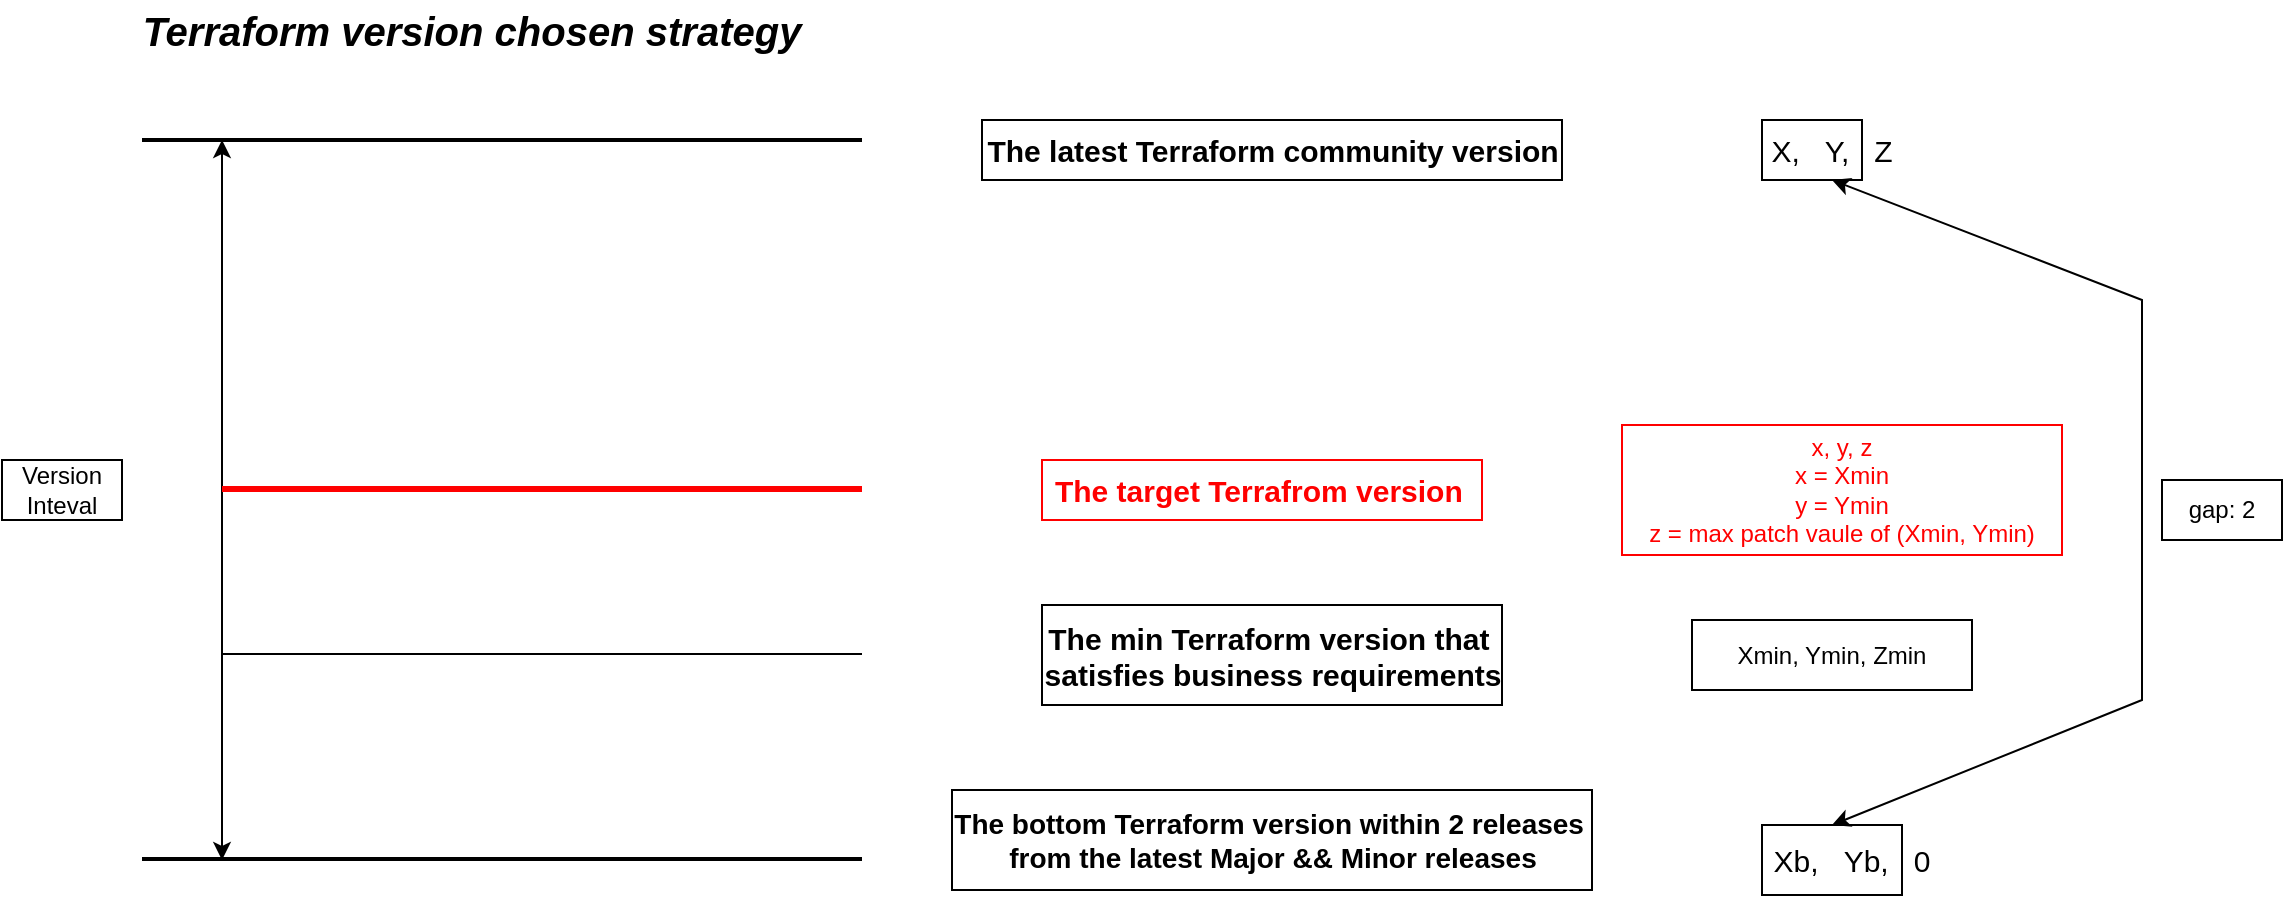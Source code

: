 <mxfile version="25.0.1" pages="4">
  <diagram name="terraform-version-chosen-strategy" id="SNY0OpUELZmeCXlAanHq">
    <mxGraphModel dx="1434" dy="795" grid="1" gridSize="10" guides="1" tooltips="1" connect="1" arrows="1" fold="1" page="1" pageScale="1" pageWidth="850" pageHeight="1100" math="0" shadow="0">
      <root>
        <mxCell id="0" />
        <mxCell id="1" parent="0" />
        <mxCell id="e1wBllEiI9DtdUGpIRzY-41" value="" style="rounded=0;whiteSpace=wrap;html=1;fillColor=none;" parent="1" vertex="1">
          <mxGeometry x="890" y="150" width="50" height="30" as="geometry" />
        </mxCell>
        <mxCell id="e1wBllEiI9DtdUGpIRzY-3" value="" style="endArrow=none;html=1;rounded=0;strokeWidth=2;" parent="1" edge="1">
          <mxGeometry width="50" height="50" relative="1" as="geometry">
            <mxPoint x="80" y="160" as="sourcePoint" />
            <mxPoint x="440" y="160" as="targetPoint" />
          </mxGeometry>
        </mxCell>
        <mxCell id="e1wBllEiI9DtdUGpIRzY-4" value="" style="endArrow=none;html=1;rounded=0;strokeWidth=2;" parent="1" edge="1">
          <mxGeometry width="50" height="50" relative="1" as="geometry">
            <mxPoint x="80" y="519.5" as="sourcePoint" />
            <mxPoint x="440" y="519.5" as="targetPoint" />
          </mxGeometry>
        </mxCell>
        <mxCell id="e1wBllEiI9DtdUGpIRzY-6" value="&lt;font style=&quot;font-size: 15px;&quot;&gt;&lt;span&gt;The latest Terraform community version&lt;/span&gt;&lt;/font&gt;" style="text;html=1;align=center;verticalAlign=middle;resizable=0;points=[];autosize=1;strokeColor=default;fillColor=none;fontStyle=1" parent="1" vertex="1">
          <mxGeometry x="500" y="150" width="290" height="30" as="geometry" />
        </mxCell>
        <mxCell id="e1wBllEiI9DtdUGpIRzY-8" value="The bottom Terraform version within 2 releases&amp;nbsp;&lt;br style=&quot;font-size: 14px;&quot;&gt;from the latest Major &amp;amp;&amp;amp; Minor releases" style="text;html=1;align=center;verticalAlign=middle;resizable=0;points=[];autosize=1;strokeColor=default;fillColor=none;gradientColor=none;fontSize=14;fontStyle=1" parent="1" vertex="1">
          <mxGeometry x="485" y="485" width="320" height="50" as="geometry" />
        </mxCell>
        <mxCell id="e1wBllEiI9DtdUGpIRzY-13" value="" style="endArrow=classic;startArrow=classic;html=1;rounded=0;" parent="1" edge="1">
          <mxGeometry width="50" height="50" relative="1" as="geometry">
            <mxPoint x="120" y="520" as="sourcePoint" />
            <mxPoint x="120" y="160" as="targetPoint" />
          </mxGeometry>
        </mxCell>
        <mxCell id="e1wBllEiI9DtdUGpIRzY-14" value="Version&lt;div&gt;Inteval&lt;/div&gt;" style="text;html=1;align=center;verticalAlign=middle;whiteSpace=wrap;rounded=0;strokeColor=default;" parent="1" vertex="1">
          <mxGeometry x="10" y="320" width="60" height="30" as="geometry" />
        </mxCell>
        <mxCell id="e1wBllEiI9DtdUGpIRzY-40" value="&lt;font style=&quot;font-size: 15px;&quot;&gt;X,&amp;nbsp; &amp;nbsp;Y,&amp;nbsp; &amp;nbsp;Z&lt;/font&gt;" style="text;html=1;align=center;verticalAlign=middle;whiteSpace=wrap;rounded=0;fillColor=none;strokeColor=none;" parent="1" vertex="1">
          <mxGeometry x="870" y="150" width="110" height="30" as="geometry" />
        </mxCell>
        <mxCell id="e1wBllEiI9DtdUGpIRzY-43" value="&lt;font style=&quot;font-size: 15px;&quot;&gt;Xb,&amp;nbsp; &amp;nbsp;Yb,&amp;nbsp; &amp;nbsp;0&lt;/font&gt;" style="text;html=1;align=center;verticalAlign=middle;whiteSpace=wrap;rounded=0;fillColor=none;strokeColor=none;" parent="1" vertex="1">
          <mxGeometry x="880" y="505" width="110" height="30" as="geometry" />
        </mxCell>
        <mxCell id="e1wBllEiI9DtdUGpIRzY-44" value="" style="rounded=0;whiteSpace=wrap;html=1;fillColor=none;" parent="1" vertex="1">
          <mxGeometry x="890" y="502.5" width="70" height="35" as="geometry" />
        </mxCell>
        <mxCell id="e1wBllEiI9DtdUGpIRzY-48" value="" style="endArrow=classic;startArrow=classic;html=1;rounded=0;exitX=0.5;exitY=0;exitDx=0;exitDy=0;" parent="1" source="e1wBllEiI9DtdUGpIRzY-44" edge="1">
          <mxGeometry width="50" height="50" relative="1" as="geometry">
            <mxPoint x="919" y="506" as="sourcePoint" />
            <mxPoint x="925" y="180" as="targetPoint" />
            <Array as="points">
              <mxPoint x="1080" y="440" />
              <mxPoint x="1080" y="240" />
            </Array>
          </mxGeometry>
        </mxCell>
        <mxCell id="e1wBllEiI9DtdUGpIRzY-49" value="gap: 2" style="text;html=1;align=center;verticalAlign=middle;whiteSpace=wrap;rounded=0;fillColor=none;gradientColor=none;strokeColor=default;" parent="1" vertex="1">
          <mxGeometry x="1090" y="330" width="60" height="30" as="geometry" />
        </mxCell>
        <mxCell id="e1wBllEiI9DtdUGpIRzY-51" value="&lt;font style=&quot;font-size: 15px;&quot;&gt;&lt;span&gt;The min Terraform version that&amp;nbsp;&lt;/span&gt;&lt;/font&gt;&lt;div&gt;&lt;font style=&quot;font-size: 15px;&quot;&gt;&lt;span&gt;satisfies&amp;nbsp;&lt;/span&gt;&lt;/font&gt;&lt;span style=&quot;font-size: 15px; background-color: initial;&quot;&gt;business requirements&lt;/span&gt;&lt;/div&gt;" style="text;html=1;align=center;verticalAlign=middle;resizable=0;points=[];autosize=1;strokeColor=default;fillColor=none;fontStyle=1" parent="1" vertex="1">
          <mxGeometry x="530" y="392.5" width="230" height="50" as="geometry" />
        </mxCell>
        <mxCell id="e1wBllEiI9DtdUGpIRzY-52" value="" style="endArrow=none;html=1;rounded=0;" parent="1" edge="1">
          <mxGeometry width="50" height="50" relative="1" as="geometry">
            <mxPoint x="120" y="417" as="sourcePoint" />
            <mxPoint x="440" y="417" as="targetPoint" />
          </mxGeometry>
        </mxCell>
        <mxCell id="e1wBllEiI9DtdUGpIRzY-54" value="Xmin, Ymin, Zmin" style="rounded=0;whiteSpace=wrap;html=1;fillColor=none;" parent="1" vertex="1">
          <mxGeometry x="855" y="400" width="140" height="35" as="geometry" />
        </mxCell>
        <mxCell id="e1wBllEiI9DtdUGpIRzY-56" value="" style="endArrow=none;html=1;rounded=0;fillColor=#e51400;strokeColor=#FF0000;strokeWidth=3;" parent="1" edge="1">
          <mxGeometry width="50" height="50" relative="1" as="geometry">
            <mxPoint x="120" y="334.5" as="sourcePoint" />
            <mxPoint x="440" y="334.5" as="targetPoint" />
          </mxGeometry>
        </mxCell>
        <mxCell id="e1wBllEiI9DtdUGpIRzY-57" value="&lt;span style=&quot;font-size: 15px;&quot;&gt;&lt;font color=&quot;#ff0000&quot;&gt;The target Terrafrom version&amp;nbsp;&lt;/font&gt;&lt;/span&gt;" style="text;html=1;align=center;verticalAlign=middle;resizable=0;points=[];autosize=1;strokeColor=#FF0000;fillColor=none;fontStyle=1" parent="1" vertex="1">
          <mxGeometry x="530" y="320" width="220" height="30" as="geometry" />
        </mxCell>
        <mxCell id="e1wBllEiI9DtdUGpIRzY-58" value="&lt;div&gt;&lt;font&gt;x, y, z&lt;/font&gt;&lt;/div&gt;&lt;div&gt;&lt;span style=&quot;background-color: initial;&quot;&gt;x = Xmin&lt;/span&gt;&lt;/div&gt;&lt;div&gt;&lt;span style=&quot;background-color: initial;&quot;&gt;y = Ymin&lt;/span&gt;&lt;/div&gt;&lt;div&gt;&lt;span style=&quot;background-color: initial;&quot;&gt;z = max patch vaule of (Xmin, Ymin)&lt;/span&gt;&lt;/div&gt;" style="rounded=0;whiteSpace=wrap;html=1;fillColor=none;fontColor=#FF0000;strokeColor=#FF0000;" parent="1" vertex="1">
          <mxGeometry x="820" y="302.5" width="220" height="65" as="geometry" />
        </mxCell>
        <mxCell id="e1wBllEiI9DtdUGpIRzY-61" value="&lt;i style=&quot;font-size: 20px;&quot;&gt;&lt;b style=&quot;font-size: 20px;&quot;&gt;Terraform version chosen &lt;font style=&quot;font-size: 20px;&quot;&gt;strategy&lt;/font&gt;&lt;/b&gt;&lt;/i&gt;" style="text;html=1;align=center;verticalAlign=middle;whiteSpace=wrap;rounded=0;strokeColor=none;fontSize=20;" parent="1" vertex="1">
          <mxGeometry x="70" y="90" width="350" height="30" as="geometry" />
        </mxCell>
      </root>
    </mxGraphModel>
  </diagram>
  <diagram name="terraform-provider-version-chosen-strategy" id="j1X8EAQi7Hy-ihv-SWok">
    <mxGraphModel dx="1434" dy="795" grid="1" gridSize="10" guides="1" tooltips="1" connect="1" arrows="1" fold="1" page="1" pageScale="1" pageWidth="850" pageHeight="1100" math="0" shadow="0">
      <root>
        <mxCell id="OY6ilr0GxoHXBJMdgs3u-0" />
        <mxCell id="OY6ilr0GxoHXBJMdgs3u-1" parent="OY6ilr0GxoHXBJMdgs3u-0" />
        <mxCell id="OY6ilr0GxoHXBJMdgs3u-2" value="" style="rounded=0;whiteSpace=wrap;html=1;fillColor=none;" parent="OY6ilr0GxoHXBJMdgs3u-1" vertex="1">
          <mxGeometry x="890" y="150" width="50" height="30" as="geometry" />
        </mxCell>
        <mxCell id="OY6ilr0GxoHXBJMdgs3u-3" value="" style="endArrow=none;html=1;rounded=0;strokeWidth=2;" parent="OY6ilr0GxoHXBJMdgs3u-1" edge="1">
          <mxGeometry width="50" height="50" relative="1" as="geometry">
            <mxPoint x="80" y="160" as="sourcePoint" />
            <mxPoint x="440" y="160" as="targetPoint" />
          </mxGeometry>
        </mxCell>
        <mxCell id="OY6ilr0GxoHXBJMdgs3u-4" value="" style="endArrow=none;html=1;rounded=0;strokeWidth=2;" parent="OY6ilr0GxoHXBJMdgs3u-1" edge="1">
          <mxGeometry width="50" height="50" relative="1" as="geometry">
            <mxPoint x="80" y="519.5" as="sourcePoint" />
            <mxPoint x="440" y="519.5" as="targetPoint" />
          </mxGeometry>
        </mxCell>
        <mxCell id="OY6ilr0GxoHXBJMdgs3u-5" value="&lt;font style=&quot;font-size: 15px;&quot;&gt;&lt;span&gt;The latest Terraform-Provider&amp;nbsp;&lt;/span&gt;&lt;/font&gt;&lt;span style=&quot;font-size: 15px; background-color: initial;&quot;&gt;community version&lt;/span&gt;" style="text;html=1;align=center;verticalAlign=middle;resizable=0;points=[];autosize=1;strokeColor=default;fillColor=none;fontStyle=1" parent="OY6ilr0GxoHXBJMdgs3u-1" vertex="1">
          <mxGeometry x="500" y="150" width="350" height="30" as="geometry" />
        </mxCell>
        <mxCell id="OY6ilr0GxoHXBJMdgs3u-6" value="The bottom Terraform-Provider&lt;div&gt;&amp;nbsp;version within 20 releases&amp;nbsp;&lt;br style=&quot;font-size: 14px;&quot;&gt;from the latest Major &amp;amp;&amp;amp; Minor releases&lt;/div&gt;" style="text;html=1;align=center;verticalAlign=middle;resizable=0;points=[];autosize=1;strokeColor=default;fillColor=none;gradientColor=none;fontSize=14;fontStyle=1" parent="OY6ilr0GxoHXBJMdgs3u-1" vertex="1">
          <mxGeometry x="540" y="490" width="270" height="60" as="geometry" />
        </mxCell>
        <mxCell id="OY6ilr0GxoHXBJMdgs3u-7" value="" style="endArrow=classic;startArrow=classic;html=1;rounded=0;" parent="OY6ilr0GxoHXBJMdgs3u-1" edge="1">
          <mxGeometry width="50" height="50" relative="1" as="geometry">
            <mxPoint x="120" y="520" as="sourcePoint" />
            <mxPoint x="120" y="240" as="targetPoint" />
          </mxGeometry>
        </mxCell>
        <mxCell id="OY6ilr0GxoHXBJMdgs3u-8" value="Version&lt;div&gt;Inteval&lt;/div&gt;" style="text;html=1;align=center;verticalAlign=middle;whiteSpace=wrap;rounded=0;strokeColor=default;" parent="OY6ilr0GxoHXBJMdgs3u-1" vertex="1">
          <mxGeometry x="20" y="360" width="60" height="30" as="geometry" />
        </mxCell>
        <mxCell id="OY6ilr0GxoHXBJMdgs3u-9" value="&lt;font style=&quot;font-size: 15px;&quot;&gt;X,&amp;nbsp; &amp;nbsp;Y,&amp;nbsp; &amp;nbsp;Z&lt;/font&gt;" style="text;html=1;align=center;verticalAlign=middle;whiteSpace=wrap;rounded=0;fillColor=none;strokeColor=none;" parent="OY6ilr0GxoHXBJMdgs3u-1" vertex="1">
          <mxGeometry x="870" y="150" width="110" height="30" as="geometry" />
        </mxCell>
        <mxCell id="OY6ilr0GxoHXBJMdgs3u-10" value="&lt;font style=&quot;font-size: 15px;&quot;&gt;Xb,&amp;nbsp; &amp;nbsp;Yb,&amp;nbsp; &amp;nbsp;0&lt;/font&gt;" style="text;html=1;align=center;verticalAlign=middle;whiteSpace=wrap;rounded=0;fillColor=none;strokeColor=none;" parent="OY6ilr0GxoHXBJMdgs3u-1" vertex="1">
          <mxGeometry x="880" y="505" width="110" height="30" as="geometry" />
        </mxCell>
        <mxCell id="OY6ilr0GxoHXBJMdgs3u-11" value="" style="rounded=0;whiteSpace=wrap;html=1;fillColor=none;" parent="OY6ilr0GxoHXBJMdgs3u-1" vertex="1">
          <mxGeometry x="890" y="502.5" width="70" height="35" as="geometry" />
        </mxCell>
        <mxCell id="OY6ilr0GxoHXBJMdgs3u-12" value="" style="endArrow=classic;startArrow=classic;html=1;rounded=0;exitX=0.5;exitY=0;exitDx=0;exitDy=0;" parent="OY6ilr0GxoHXBJMdgs3u-1" source="OY6ilr0GxoHXBJMdgs3u-11" edge="1">
          <mxGeometry width="50" height="50" relative="1" as="geometry">
            <mxPoint x="919" y="506" as="sourcePoint" />
            <mxPoint x="918" y="180" as="targetPoint" />
            <Array as="points">
              <mxPoint x="1080" y="440" />
              <mxPoint x="1080" y="240" />
            </Array>
          </mxGeometry>
        </mxCell>
        <mxCell id="OY6ilr0GxoHXBJMdgs3u-13" value="gap: 20" style="text;html=1;align=center;verticalAlign=middle;whiteSpace=wrap;rounded=0;fillColor=none;gradientColor=none;strokeColor=default;" parent="OY6ilr0GxoHXBJMdgs3u-1" vertex="1">
          <mxGeometry x="1090" y="330" width="60" height="30" as="geometry" />
        </mxCell>
        <mxCell id="OY6ilr0GxoHXBJMdgs3u-14" value="&lt;font style=&quot;font-size: 15px;&quot;&gt;&lt;span&gt;The min Terraform-Provider version that&amp;nbsp;&lt;/span&gt;&lt;/font&gt;&lt;div&gt;&lt;font style=&quot;font-size: 15px;&quot;&gt;&lt;span&gt;satisfies&amp;nbsp;&lt;/span&gt;&lt;/font&gt;&lt;span style=&quot;font-size: 15px; background-color: initial;&quot;&gt;business requirements&lt;/span&gt;&lt;/div&gt;" style="text;html=1;align=center;verticalAlign=middle;resizable=0;points=[];autosize=1;strokeColor=default;fillColor=none;fontStyle=1" parent="OY6ilr0GxoHXBJMdgs3u-1" vertex="1">
          <mxGeometry x="535" y="400" width="290" height="50" as="geometry" />
        </mxCell>
        <mxCell id="OY6ilr0GxoHXBJMdgs3u-15" value="" style="endArrow=none;html=1;rounded=0;" parent="OY6ilr0GxoHXBJMdgs3u-1" edge="1">
          <mxGeometry width="50" height="50" relative="1" as="geometry">
            <mxPoint x="120" y="415" as="sourcePoint" />
            <mxPoint x="440" y="415" as="targetPoint" />
          </mxGeometry>
        </mxCell>
        <mxCell id="OY6ilr0GxoHXBJMdgs3u-16" value="Xmin, Ymin, Zmin" style="rounded=0;whiteSpace=wrap;html=1;fillColor=none;" parent="OY6ilr0GxoHXBJMdgs3u-1" vertex="1">
          <mxGeometry x="880" y="415" width="100" height="35" as="geometry" />
        </mxCell>
        <mxCell id="OY6ilr0GxoHXBJMdgs3u-17" value="" style="endArrow=none;html=1;rounded=0;fillColor=#e51400;strokeColor=#FF0000;strokeWidth=3;fontColor=none;noLabel=1;labelBackgroundColor=none;" parent="OY6ilr0GxoHXBJMdgs3u-1" edge="1">
          <mxGeometry width="50" height="50" relative="1" as="geometry">
            <mxPoint x="120" y="344.5" as="sourcePoint" />
            <mxPoint x="440" y="344.5" as="targetPoint" />
          </mxGeometry>
        </mxCell>
        <mxCell id="OY6ilr0GxoHXBJMdgs3u-18" value="&lt;span style=&quot;font-size: 15px;&quot;&gt;&lt;font color=&quot;#ff0000&quot;&gt;The target Terraform-Provider&amp;nbsp;&lt;/font&gt;&lt;/span&gt;&lt;span style=&quot;color: rgb(255, 0, 0); font-size: 15px; background-color: initial;&quot;&gt;version&amp;nbsp;&lt;/span&gt;" style="text;html=1;align=center;verticalAlign=middle;resizable=0;points=[];autosize=1;strokeColor=#FF0000;fillColor=none;fontStyle=1" parent="OY6ilr0GxoHXBJMdgs3u-1" vertex="1">
          <mxGeometry x="540" y="330" width="280" height="30" as="geometry" />
        </mxCell>
        <mxCell id="OY6ilr0GxoHXBJMdgs3u-19" value="&lt;div&gt;&lt;font&gt;x, y, z&lt;/font&gt;&lt;/div&gt;&lt;div&gt;&lt;span style=&quot;background-color: initial;&quot;&gt;x = Xm&lt;/span&gt;&lt;/div&gt;&lt;div&gt;&lt;span style=&quot;background-color: initial;&quot;&gt;y = Ym&lt;/span&gt;&lt;/div&gt;&lt;div&gt;&lt;span style=&quot;background-color: initial;&quot;&gt;z = max patch vaule of (Xm, Ym)&lt;/span&gt;&lt;/div&gt;" style="rounded=0;whiteSpace=wrap;html=1;fillColor=none;fontColor=#FF0000;strokeColor=#FF0000;" parent="OY6ilr0GxoHXBJMdgs3u-1" vertex="1">
          <mxGeometry x="850" y="315" width="190" height="60" as="geometry" />
        </mxCell>
        <mxCell id="OY6ilr0GxoHXBJMdgs3u-20" value="&lt;i style=&quot;font-size: 20px;&quot;&gt;&lt;b style=&quot;font-size: 20px;&quot;&gt;Terraform-Provider version chosen &lt;font style=&quot;font-size: 20px;&quot;&gt;strategy&lt;/font&gt;&lt;/b&gt;&lt;/i&gt;" style="text;html=1;align=center;verticalAlign=middle;whiteSpace=wrap;rounded=0;strokeColor=none;fontSize=20;" parent="OY6ilr0GxoHXBJMdgs3u-1" vertex="1">
          <mxGeometry x="40" y="90" width="490" height="30" as="geometry" />
        </mxCell>
        <mxCell id="A409qsox90YgXnIcVH6A-0" value="" style="endArrow=none;html=1;rounded=0;fillColor=#60a917;strokeColor=#000000;strokeWidth=2;" parent="OY6ilr0GxoHXBJMdgs3u-1" edge="1">
          <mxGeometry width="50" height="50" relative="1" as="geometry">
            <mxPoint x="80" y="240" as="sourcePoint" />
            <mxPoint x="440" y="240" as="targetPoint" />
          </mxGeometry>
        </mxCell>
        <mxCell id="xLN7ZyOP2EF2gBcXBhgX-0" value="&lt;font style=&quot;font-size: 15px;&quot;&gt;&lt;span&gt;The max Terraform-Provider version&amp;nbsp;&lt;/span&gt;&lt;/font&gt;&lt;div&gt;&lt;font style=&quot;font-size: 15px;&quot;&gt;&lt;span&gt;that the current Terraform version supports&lt;/span&gt;&lt;/font&gt;&lt;/div&gt;" style="text;html=1;align=center;verticalAlign=middle;resizable=0;points=[];autosize=1;strokeColor=default;fillColor=none;fontStyle=1" parent="OY6ilr0GxoHXBJMdgs3u-1" vertex="1">
          <mxGeometry x="520" y="220" width="310" height="50" as="geometry" />
        </mxCell>
        <mxCell id="at1MYicZXY0E1_1BS8Zb-0" value="Xmax, Ymax, Zmax" style="rounded=0;whiteSpace=wrap;html=1;fillColor=none;" parent="OY6ilr0GxoHXBJMdgs3u-1" vertex="1">
          <mxGeometry x="875" y="228.75" width="120" height="32.5" as="geometry" />
        </mxCell>
      </root>
    </mxGraphModel>
  </diagram>
  <diagram id="Ocznfa6rfczVBJhOoMNe" name="terraform-upgrade-steps">
    <mxGraphModel dx="2154" dy="1823" grid="1" gridSize="10" guides="1" tooltips="1" connect="1" arrows="1" fold="1" page="1" pageScale="1" pageWidth="850" pageHeight="1100" math="0" shadow="0">
      <root>
        <mxCell id="0" />
        <mxCell id="1" parent="0" />
        <mxCell id="2ioESAFOeCy-PayhKjs5-2" value="Read Changelog&lt;div&gt;between the current version and the chosen upgrade version&amp;nbsp;&lt;/div&gt;" style="rounded=1;whiteSpace=wrap;html=1;" vertex="1" parent="1">
          <mxGeometry x="210" y="-120" width="180" height="40" as="geometry" />
        </mxCell>
        <mxCell id="2ioESAFOeCy-PayhKjs5-3" value="Install the new version of Terraform Binary in the Terraform-Hybrid runner Docker Image&amp;nbsp;&amp;nbsp;" style="rounded=1;whiteSpace=wrap;html=1;" vertex="1" parent="1">
          <mxGeometry x="170" y="-40" width="280" height="50" as="geometry" />
        </mxCell>
        <mxCell id="2ioESAFOeCy-PayhKjs5-5" value="Update the &lt;b&gt;&lt;i&gt;required_version&lt;/i&gt;&lt;/b&gt; field in the provider.tf of a component" style="rounded=1;whiteSpace=wrap;html=1;" vertex="1" parent="1">
          <mxGeometry x="220" y="240" width="160" height="60" as="geometry" />
        </mxCell>
        <mxCell id="2ioESAFOeCy-PayhKjs5-14" value="Upgrade the local used Terraform version" style="rounded=1;whiteSpace=wrap;html=1;" vertex="1" parent="1">
          <mxGeometry x="230" y="340" width="140" height="60" as="geometry" />
        </mxCell>
        <mxCell id="2ioESAFOeCy-PayhKjs5-19" value="Run &lt;b&gt;&lt;i&gt;terraform plan&lt;/i&gt;&lt;/b&gt; command" style="rounded=1;whiteSpace=wrap;html=1;" vertex="1" parent="1">
          <mxGeometry x="205" y="530" width="190" height="60" as="geometry" />
        </mxCell>
        <mxCell id="2ioESAFOeCy-PayhKjs5-20" value="&lt;b&gt;force_new&lt;/b&gt; changes&lt;div&gt;hard to resolve&lt;/div&gt;" style="rhombus;whiteSpace=wrap;html=1;fillColor=#ffe6cc;strokeColor=#d79b00;" vertex="1" parent="1">
          <mxGeometry x="235" y="720" width="130" height="120" as="geometry" />
        </mxCell>
        <mxCell id="2ioESAFOeCy-PayhKjs5-25" value="Run &lt;b&gt;&lt;i&gt;terraform init -reconfigure&lt;/i&gt;&lt;/b&gt;&amp;nbsp;command" style="rounded=1;whiteSpace=wrap;html=1;" vertex="1" parent="1">
          <mxGeometry x="182.5" y="440" width="235" height="60" as="geometry" />
        </mxCell>
        <mxCell id="2ioESAFOeCy-PayhKjs5-31" value="Run &lt;i style=&quot;font-weight: bold;&quot;&gt;terraform state pull &amp;gt;&amp;nbsp;terraform.tfstate.pre-upgrade-bak&amp;nbsp;&lt;/i&gt;command&amp;nbsp;&lt;div&gt;to backup the state&lt;/div&gt;" style="rounded=1;whiteSpace=wrap;html=1;" vertex="1" parent="1">
          <mxGeometry x="95" y="140" width="410" height="70" as="geometry" />
        </mxCell>
        <mxCell id="2ioESAFOeCy-PayhKjs5-32" value="Change current working directory to a component&#39;s directory" style="rounded=1;whiteSpace=wrap;html=1;" vertex="1" parent="1">
          <mxGeometry x="225" y="50" width="150" height="50" as="geometry" />
        </mxCell>
        <mxCell id="2ioESAFOeCy-PayhKjs5-37" value="Do Terraform code changes according to the plan results" style="rounded=1;whiteSpace=wrap;html=1;" vertex="1" parent="1">
          <mxGeometry x="200" y="630" width="200" height="50" as="geometry" />
        </mxCell>
        <mxCell id="2ioESAFOeCy-PayhKjs5-39" value="Commit Code Changes" style="rounded=1;whiteSpace=wrap;html=1;" vertex="1" parent="1">
          <mxGeometry x="231.25" y="940" width="137.5" height="50" as="geometry" />
        </mxCell>
        <mxCell id="2ioESAFOeCy-PayhKjs5-40" value="Comment the local&amp;nbsp;&lt;b&gt;&lt;i&gt;_generated-backend.tf &lt;/i&gt;&lt;/b&gt;&amp;nbsp;" style="rounded=1;whiteSpace=wrap;html=1;" vertex="1" parent="1">
          <mxGeometry x="700" y="180" width="390" height="60" as="geometry" />
        </mxCell>
        <mxCell id="2ioESAFOeCy-PayhKjs5-41" value="" style="endArrow=classic;html=1;rounded=0;exitX=0.5;exitY=1;exitDx=0;exitDy=0;" edge="1" parent="1" source="2ioESAFOeCy-PayhKjs5-20" target="2ioESAFOeCy-PayhKjs5-39">
          <mxGeometry width="50" height="50" relative="1" as="geometry">
            <mxPoint x="360" y="690" as="sourcePoint" />
            <mxPoint x="410" y="640" as="targetPoint" />
          </mxGeometry>
        </mxCell>
        <mxCell id="2ioESAFOeCy-PayhKjs5-43" value="N" style="text;html=1;align=center;verticalAlign=middle;whiteSpace=wrap;rounded=0;fillColor=none;strokeColor=default;" vertex="1" parent="1">
          <mxGeometry x="320" y="860" width="60" height="30" as="geometry" />
        </mxCell>
        <mxCell id="2ioESAFOeCy-PayhKjs5-45" value="" style="endArrow=classic;html=1;rounded=0;exitX=1;exitY=0.5;exitDx=0;exitDy=0;entryX=0;entryY=0.5;entryDx=0;entryDy=0;" edge="1" parent="1" source="2ioESAFOeCy-PayhKjs5-20" target="2ioESAFOeCy-PayhKjs5-59">
          <mxGeometry width="50" height="50" relative="1" as="geometry">
            <mxPoint x="350" y="600" as="sourcePoint" />
            <mxPoint x="630" y="280" as="targetPoint" />
            <Array as="points">
              <mxPoint x="550" y="780" />
              <mxPoint x="550" y="510" />
              <mxPoint x="550" y="110" />
            </Array>
          </mxGeometry>
        </mxCell>
        <mxCell id="2ioESAFOeCy-PayhKjs5-46" value="Y" style="text;html=1;align=center;verticalAlign=middle;whiteSpace=wrap;rounded=0;fillColor=none;strokeColor=default;" vertex="1" parent="1">
          <mxGeometry x="440" y="740" width="60" height="30" as="geometry" />
        </mxCell>
        <mxCell id="2ioESAFOeCy-PayhKjs5-48" value="Then use the state import technique&amp;nbsp;" style="text;html=1;align=center;verticalAlign=middle;whiteSpace=wrap;rounded=0;strokeColor=#82b366;fillColor=#d5e8d4;" vertex="1" parent="1">
          <mxGeometry x="480" y="50" width="200" height="40" as="geometry" />
        </mxCell>
        <mxCell id="2ioESAFOeCy-PayhKjs5-53" value="Run &lt;i style=&quot;font-weight: bold;&quot;&gt;terraform init&amp;nbsp;-migrate-state &lt;/i&gt;command&amp;nbsp;&lt;div&gt;to use the local backend&amp;nbsp;&amp;nbsp;&lt;/div&gt;" style="rounded=1;whiteSpace=wrap;html=1;" vertex="1" parent="1">
          <mxGeometry x="700" y="280" width="390" height="60" as="geometry" />
        </mxCell>
        <mxCell id="2ioESAFOeCy-PayhKjs5-57" value="Delete the local state file&amp;nbsp;&lt;i style=&quot;font-weight: bold;&quot;&gt;terraform.tfstate&amp;nbsp;&lt;/i&gt;" style="rounded=1;whiteSpace=wrap;html=1;" vertex="1" parent="1">
          <mxGeometry x="700" y="380" width="390" height="60" as="geometry" />
        </mxCell>
        <mxCell id="2ioESAFOeCy-PayhKjs5-59" value="Use &lt;i style=&quot;font-weight: bold;&quot;&gt;ferry-state-importers&amp;nbsp;&lt;/i&gt;&lt;div&gt;to parse&amp;nbsp;&lt;i style=&quot;font-weight: bold;&quot;&gt;terraform.tfstate.pre-upgrade-bak&lt;/i&gt;&amp;nbsp;to generate import blocks&amp;nbsp;&lt;div&gt;to&amp;nbsp;&amp;nbsp;&lt;b&gt;&lt;i&gt;_generated-backend.tf&lt;/i&gt;&lt;/b&gt;&lt;/div&gt;&lt;/div&gt;" style="rounded=1;whiteSpace=wrap;html=1;" vertex="1" parent="1">
          <mxGeometry x="700" y="80" width="390" height="60" as="geometry" />
        </mxCell>
        <mxCell id="2ioESAFOeCy-PayhKjs5-61" value="First use the in-place update technique&amp;nbsp;" style="text;html=1;align=center;verticalAlign=middle;whiteSpace=wrap;rounded=0;strokeColor=#82b366;fillColor=#d5e8d4;" vertex="1" parent="1">
          <mxGeometry x="-30" y="590" width="217.5" height="30" as="geometry" />
        </mxCell>
        <mxCell id="2ioESAFOeCy-PayhKjs5-63" value="&lt;div&gt;Run &lt;b&gt;&lt;i&gt;terraform plan&amp;nbsp;&lt;/i&gt;&lt;/b&gt;command&amp;nbsp;&lt;/div&gt;" style="rounded=1;whiteSpace=wrap;html=1;" vertex="1" parent="1">
          <mxGeometry x="700" y="475" width="390" height="55" as="geometry" />
        </mxCell>
        <mxCell id="2ioESAFOeCy-PayhKjs5-79" value="" style="edgeStyle=orthogonalEdgeStyle;rounded=0;orthogonalLoop=1;jettySize=auto;html=1;" edge="1" parent="1" source="2ioESAFOeCy-PayhKjs5-64" target="2ioESAFOeCy-PayhKjs5-76">
          <mxGeometry relative="1" as="geometry" />
        </mxCell>
        <mxCell id="2ioESAFOeCy-PayhKjs5-64" value="Uncomment the local&amp;nbsp;&lt;b&gt;&lt;i&gt;_generated-backend.tf&amp;nbsp;&lt;/i&gt;&lt;/b&gt;&amp;nbsp;" style="rounded=1;whiteSpace=wrap;html=1;" vertex="1" parent="1">
          <mxGeometry x="700" y="660" width="390" height="60" as="geometry" />
        </mxCell>
        <mxCell id="2ioESAFOeCy-PayhKjs5-66" value="Run &lt;i style=&quot;font-weight: bold;&quot;&gt;terraform init&amp;nbsp;-migrate-state &lt;/i&gt;command&amp;nbsp;&lt;div&gt;to migrate the local state file&amp;nbsp;&lt;span style=&quot;background-color: initial;&quot;&gt;&lt;i style=&quot;font-weight: bold;&quot;&gt;terraform.tfstate &lt;/i&gt;to the remote storage&lt;/span&gt;&lt;/div&gt;" style="rounded=1;whiteSpace=wrap;html=1;" vertex="1" parent="1">
          <mxGeometry x="700" y="845" width="390" height="60" as="geometry" />
        </mxCell>
        <mxCell id="2ioESAFOeCy-PayhKjs5-67" value="Commit Code Changes" style="rounded=1;whiteSpace=wrap;html=1;" vertex="1" parent="1">
          <mxGeometry x="826.25" y="940" width="137.5" height="50" as="geometry" />
        </mxCell>
        <mxCell id="2ioESAFOeCy-PayhKjs5-69" value="" style="endArrow=classic;html=1;rounded=0;exitX=0.5;exitY=1;exitDx=0;exitDy=0;entryX=0.5;entryY=0;entryDx=0;entryDy=0;" edge="1" parent="1" source="2ioESAFOeCy-PayhKjs5-59" target="2ioESAFOeCy-PayhKjs5-40">
          <mxGeometry width="50" height="50" relative="1" as="geometry">
            <mxPoint x="570" y="330" as="sourcePoint" />
            <mxPoint x="620" y="280" as="targetPoint" />
          </mxGeometry>
        </mxCell>
        <mxCell id="2ioESAFOeCy-PayhKjs5-70" value="" style="endArrow=classic;html=1;rounded=0;exitX=0.5;exitY=1;exitDx=0;exitDy=0;entryX=0.5;entryY=0;entryDx=0;entryDy=0;" edge="1" parent="1" source="2ioESAFOeCy-PayhKjs5-40" target="2ioESAFOeCy-PayhKjs5-53">
          <mxGeometry width="50" height="50" relative="1" as="geometry">
            <mxPoint x="560" y="340" as="sourcePoint" />
            <mxPoint x="610" y="290" as="targetPoint" />
          </mxGeometry>
        </mxCell>
        <mxCell id="2ioESAFOeCy-PayhKjs5-71" value="" style="endArrow=classic;html=1;rounded=0;exitX=0.5;exitY=1;exitDx=0;exitDy=0;" edge="1" parent="1" source="2ioESAFOeCy-PayhKjs5-53" target="2ioESAFOeCy-PayhKjs5-57">
          <mxGeometry width="50" height="50" relative="1" as="geometry">
            <mxPoint x="560" y="360" as="sourcePoint" />
            <mxPoint x="610" y="310" as="targetPoint" />
          </mxGeometry>
        </mxCell>
        <mxCell id="2ioESAFOeCy-PayhKjs5-72" value="" style="endArrow=classic;html=1;rounded=0;exitX=0.5;exitY=1;exitDx=0;exitDy=0;entryX=0.5;entryY=0;entryDx=0;entryDy=0;" edge="1" parent="1" source="2ioESAFOeCy-PayhKjs5-57" target="2ioESAFOeCy-PayhKjs5-63">
          <mxGeometry width="50" height="50" relative="1" as="geometry">
            <mxPoint x="560" y="440" as="sourcePoint" />
            <mxPoint x="610" y="390" as="targetPoint" />
          </mxGeometry>
        </mxCell>
        <mxCell id="2ioESAFOeCy-PayhKjs5-74" value="" style="endArrow=classic;html=1;rounded=0;exitX=0.5;exitY=1;exitDx=0;exitDy=0;" edge="1" parent="1" source="2ioESAFOeCy-PayhKjs5-64" target="2ioESAFOeCy-PayhKjs5-66">
          <mxGeometry width="50" height="50" relative="1" as="geometry">
            <mxPoint x="905" y="600" as="sourcePoint" />
            <mxPoint x="905" y="650" as="targetPoint" />
          </mxGeometry>
        </mxCell>
        <mxCell id="2ioESAFOeCy-PayhKjs5-75" value="" style="endArrow=classic;html=1;rounded=0;exitX=0.5;exitY=1;exitDx=0;exitDy=0;entryX=0.5;entryY=0;entryDx=0;entryDy=0;" edge="1" parent="1" source="2ioESAFOeCy-PayhKjs5-66" target="2ioESAFOeCy-PayhKjs5-67">
          <mxGeometry width="50" height="50" relative="1" as="geometry">
            <mxPoint x="905" y="810" as="sourcePoint" />
            <mxPoint x="905" y="850" as="targetPoint" />
          </mxGeometry>
        </mxCell>
        <mxCell id="2ioESAFOeCy-PayhKjs5-76" value="&lt;div&gt;Run &lt;b&gt;&lt;i&gt;terraform apply&lt;/i&gt;&lt;/b&gt; command&amp;nbsp;&lt;/div&gt;&lt;div&gt;to generate the local state file&amp;nbsp;&lt;b&gt;&lt;i&gt;terraform.tfstate&lt;/i&gt;&lt;/b&gt;&lt;/div&gt;" style="rounded=1;whiteSpace=wrap;html=1;" vertex="1" parent="1">
          <mxGeometry x="700" y="760" width="390" height="55" as="geometry" />
        </mxCell>
        <mxCell id="2ioESAFOeCy-PayhKjs5-77" value="Do Terraform code changes according to the plan results" style="rounded=1;whiteSpace=wrap;html=1;" vertex="1" parent="1">
          <mxGeometry x="700" y="565" width="390" height="55" as="geometry" />
        </mxCell>
        <mxCell id="2ioESAFOeCy-PayhKjs5-80" value="" style="endArrow=classic;html=1;rounded=0;exitX=0.5;exitY=1;exitDx=0;exitDy=0;" edge="1" parent="1" source="2ioESAFOeCy-PayhKjs5-63" target="2ioESAFOeCy-PayhKjs5-77">
          <mxGeometry width="50" height="50" relative="1" as="geometry">
            <mxPoint x="550" y="450" as="sourcePoint" />
            <mxPoint x="600" y="400" as="targetPoint" />
          </mxGeometry>
        </mxCell>
        <mxCell id="2ioESAFOeCy-PayhKjs5-81" value="" style="endArrow=classic;html=1;rounded=0;exitX=0.5;exitY=1;exitDx=0;exitDy=0;entryX=0.5;entryY=0;entryDx=0;entryDy=0;" edge="1" parent="1" source="2ioESAFOeCy-PayhKjs5-77" target="2ioESAFOeCy-PayhKjs5-64">
          <mxGeometry width="50" height="50" relative="1" as="geometry">
            <mxPoint x="550" y="460" as="sourcePoint" />
            <mxPoint x="895" y="650" as="targetPoint" />
          </mxGeometry>
        </mxCell>
        <mxCell id="2ioESAFOeCy-PayhKjs5-82" value="" style="endArrow=classic;html=1;rounded=0;exitX=0.5;exitY=1;exitDx=0;exitDy=0;" edge="1" parent="1" source="2ioESAFOeCy-PayhKjs5-2">
          <mxGeometry width="50" height="50" relative="1" as="geometry">
            <mxPoint x="470" y="280" as="sourcePoint" />
            <mxPoint x="300" y="-40" as="targetPoint" />
          </mxGeometry>
        </mxCell>
        <mxCell id="2ioESAFOeCy-PayhKjs5-83" value="" style="endArrow=classic;html=1;rounded=0;exitX=0.473;exitY=0.991;exitDx=0;exitDy=0;exitPerimeter=0;" edge="1" parent="1" source="2ioESAFOeCy-PayhKjs5-3" target="2ioESAFOeCy-PayhKjs5-32">
          <mxGeometry width="50" height="50" relative="1" as="geometry">
            <mxPoint x="470" y="280" as="sourcePoint" />
            <mxPoint x="520" y="230" as="targetPoint" />
          </mxGeometry>
        </mxCell>
        <mxCell id="2ioESAFOeCy-PayhKjs5-84" value="" style="endArrow=classic;html=1;rounded=0;exitX=0.5;exitY=1;exitDx=0;exitDy=0;entryX=0.5;entryY=0;entryDx=0;entryDy=0;" edge="1" parent="1" source="2ioESAFOeCy-PayhKjs5-32" target="2ioESAFOeCy-PayhKjs5-31">
          <mxGeometry width="50" height="50" relative="1" as="geometry">
            <mxPoint x="410" y="170" as="sourcePoint" />
            <mxPoint x="460" y="120" as="targetPoint" />
          </mxGeometry>
        </mxCell>
        <mxCell id="2ioESAFOeCy-PayhKjs5-85" value="" style="endArrow=classic;html=1;rounded=0;exitX=0.5;exitY=1;exitDx=0;exitDy=0;" edge="1" parent="1" source="2ioESAFOeCy-PayhKjs5-31" target="2ioESAFOeCy-PayhKjs5-5">
          <mxGeometry width="50" height="50" relative="1" as="geometry">
            <mxPoint x="410" y="310" as="sourcePoint" />
            <mxPoint x="460" y="260" as="targetPoint" />
          </mxGeometry>
        </mxCell>
        <mxCell id="2ioESAFOeCy-PayhKjs5-86" value="" style="endArrow=classic;html=1;rounded=0;" edge="1" parent="1" target="2ioESAFOeCy-PayhKjs5-14">
          <mxGeometry width="50" height="50" relative="1" as="geometry">
            <mxPoint x="300" y="300" as="sourcePoint" />
            <mxPoint x="460" y="260" as="targetPoint" />
          </mxGeometry>
        </mxCell>
        <mxCell id="2ioESAFOeCy-PayhKjs5-87" value="" style="endArrow=classic;html=1;rounded=0;exitX=0.5;exitY=1;exitDx=0;exitDy=0;" edge="1" parent="1" source="2ioESAFOeCy-PayhKjs5-14" target="2ioESAFOeCy-PayhKjs5-25">
          <mxGeometry width="50" height="50" relative="1" as="geometry">
            <mxPoint x="410" y="310" as="sourcePoint" />
            <mxPoint x="460" y="260" as="targetPoint" />
          </mxGeometry>
        </mxCell>
        <mxCell id="2ioESAFOeCy-PayhKjs5-88" value="" style="endArrow=classic;html=1;rounded=0;exitX=0.5;exitY=1;exitDx=0;exitDy=0;entryX=0.5;entryY=0;entryDx=0;entryDy=0;" edge="1" parent="1" source="2ioESAFOeCy-PayhKjs5-25" target="2ioESAFOeCy-PayhKjs5-19">
          <mxGeometry width="50" height="50" relative="1" as="geometry">
            <mxPoint x="410" y="420" as="sourcePoint" />
            <mxPoint x="460" y="370" as="targetPoint" />
          </mxGeometry>
        </mxCell>
        <mxCell id="2ioESAFOeCy-PayhKjs5-89" value="" style="endArrow=classic;html=1;rounded=0;exitX=0.5;exitY=1;exitDx=0;exitDy=0;" edge="1" parent="1" source="2ioESAFOeCy-PayhKjs5-19" target="2ioESAFOeCy-PayhKjs5-37">
          <mxGeometry width="50" height="50" relative="1" as="geometry">
            <mxPoint x="410" y="420" as="sourcePoint" />
            <mxPoint x="460" y="370" as="targetPoint" />
          </mxGeometry>
        </mxCell>
        <mxCell id="2ioESAFOeCy-PayhKjs5-90" value="" style="endArrow=classic;html=1;rounded=0;exitX=0.5;exitY=1;exitDx=0;exitDy=0;entryX=0.5;entryY=0;entryDx=0;entryDy=0;" edge="1" parent="1" source="2ioESAFOeCy-PayhKjs5-37" target="2ioESAFOeCy-PayhKjs5-20">
          <mxGeometry width="50" height="50" relative="1" as="geometry">
            <mxPoint x="410" y="560" as="sourcePoint" />
            <mxPoint x="460" y="510" as="targetPoint" />
          </mxGeometry>
        </mxCell>
      </root>
    </mxGraphModel>
  </diagram>
  <diagram name="terraform-providers-upgrade-steps" id="XgGI0Z25Ivj_NmmyPKc4">
    <mxGraphModel dx="2216" dy="1857" grid="1" gridSize="10" guides="1" tooltips="1" connect="1" arrows="1" fold="1" page="1" pageScale="1" pageWidth="850" pageHeight="1100" math="0" shadow="0">
      <root>
        <mxCell id="9v5nABtTbwp6up9rNysK-0" />
        <mxCell id="9v5nABtTbwp6up9rNysK-1" parent="9v5nABtTbwp6up9rNysK-0" />
        <mxCell id="9v5nABtTbwp6up9rNysK-2" value="Read Changelog&lt;div&gt;between the current version and the chosen upgrade version&amp;nbsp;&lt;/div&gt;" style="rounded=1;whiteSpace=wrap;html=1;" vertex="1" parent="9v5nABtTbwp6up9rNysK-1">
          <mxGeometry x="210" y="-120" width="180" height="40" as="geometry" />
        </mxCell>
        <mxCell id="9v5nABtTbwp6up9rNysK-3" value="Install the new version of Terraform Binary in the Terraform-Hybrid runner Docker Image&amp;nbsp;&amp;nbsp;" style="rounded=1;whiteSpace=wrap;html=1;" vertex="1" parent="9v5nABtTbwp6up9rNysK-1">
          <mxGeometry x="170" y="-40" width="280" height="50" as="geometry" />
        </mxCell>
        <mxCell id="9v5nABtTbwp6up9rNysK-4" value="Update the &lt;b&gt;&lt;i&gt;version&lt;/i&gt;&lt;/b&gt;&amp;nbsp;field in the &lt;b&gt;&lt;i&gt;required_providers&lt;/i&gt;&lt;/b&gt; block in the provider.tf of a component" style="rounded=1;whiteSpace=wrap;html=1;" vertex="1" parent="9v5nABtTbwp6up9rNysK-1">
          <mxGeometry x="200" y="250" width="200" height="60" as="geometry" />
        </mxCell>
        <mxCell id="9v5nABtTbwp6up9rNysK-5" value="Upgrade the local used Terraform version" style="rounded=1;whiteSpace=wrap;html=1;" vertex="1" parent="9v5nABtTbwp6up9rNysK-1">
          <mxGeometry x="230" y="340" width="140" height="60" as="geometry" />
        </mxCell>
        <mxCell id="9v5nABtTbwp6up9rNysK-6" value="Run &lt;b&gt;&lt;i&gt;terraform plan&lt;/i&gt;&lt;/b&gt; command" style="rounded=1;whiteSpace=wrap;html=1;" vertex="1" parent="9v5nABtTbwp6up9rNysK-1">
          <mxGeometry x="205" y="530" width="190" height="60" as="geometry" />
        </mxCell>
        <mxCell id="9v5nABtTbwp6up9rNysK-7" value="&lt;b&gt;force_new&lt;/b&gt; changes&lt;div&gt;hard to resolve&lt;/div&gt;" style="rhombus;whiteSpace=wrap;html=1;fillColor=#ffe6cc;strokeColor=#d79b00;" vertex="1" parent="9v5nABtTbwp6up9rNysK-1">
          <mxGeometry x="235" y="720" width="130" height="120" as="geometry" />
        </mxCell>
        <mxCell id="9v5nABtTbwp6up9rNysK-8" value="Run &lt;b&gt;&lt;i&gt;terraform init -upgade&lt;/i&gt;&lt;/b&gt;&amp;nbsp;command" style="rounded=1;whiteSpace=wrap;html=1;" vertex="1" parent="9v5nABtTbwp6up9rNysK-1">
          <mxGeometry x="182.5" y="440" width="235" height="60" as="geometry" />
        </mxCell>
        <mxCell id="9v5nABtTbwp6up9rNysK-9" value="Run &lt;i style=&quot;font-weight: bold;&quot;&gt;terraform state pull &amp;gt;&amp;nbsp;terraform.tfstate.bak&amp;nbsp;&lt;/i&gt;command&amp;nbsp;&lt;div&gt;to backup the state&lt;/div&gt;" style="rounded=1;whiteSpace=wrap;html=1;" vertex="1" parent="9v5nABtTbwp6up9rNysK-1">
          <mxGeometry x="130" y="140" width="340" height="70" as="geometry" />
        </mxCell>
        <mxCell id="9v5nABtTbwp6up9rNysK-10" value="Change current working directory to a component&#39;s directory" style="rounded=1;whiteSpace=wrap;html=1;" vertex="1" parent="9v5nABtTbwp6up9rNysK-1">
          <mxGeometry x="225" y="50" width="150" height="50" as="geometry" />
        </mxCell>
        <mxCell id="9v5nABtTbwp6up9rNysK-11" value="Do Terraform code changes according to the plan results" style="rounded=1;whiteSpace=wrap;html=1;" vertex="1" parent="9v5nABtTbwp6up9rNysK-1">
          <mxGeometry x="200" y="630" width="200" height="50" as="geometry" />
        </mxCell>
        <mxCell id="9v5nABtTbwp6up9rNysK-12" value="Commit Code Changes" style="rounded=1;whiteSpace=wrap;html=1;" vertex="1" parent="9v5nABtTbwp6up9rNysK-1">
          <mxGeometry x="231.25" y="940" width="137.5" height="50" as="geometry" />
        </mxCell>
        <mxCell id="9v5nABtTbwp6up9rNysK-13" value="Comment the local&amp;nbsp;&lt;b&gt;&lt;i&gt;_generated-backend.tf &lt;/i&gt;&lt;/b&gt;&amp;nbsp;" style="rounded=1;whiteSpace=wrap;html=1;" vertex="1" parent="9v5nABtTbwp6up9rNysK-1">
          <mxGeometry x="700" y="180" width="390" height="60" as="geometry" />
        </mxCell>
        <mxCell id="9v5nABtTbwp6up9rNysK-14" value="" style="endArrow=classic;html=1;rounded=0;exitX=0.5;exitY=1;exitDx=0;exitDy=0;" edge="1" parent="9v5nABtTbwp6up9rNysK-1" source="9v5nABtTbwp6up9rNysK-7" target="9v5nABtTbwp6up9rNysK-12">
          <mxGeometry width="50" height="50" relative="1" as="geometry">
            <mxPoint x="360" y="690" as="sourcePoint" />
            <mxPoint x="410" y="640" as="targetPoint" />
          </mxGeometry>
        </mxCell>
        <mxCell id="9v5nABtTbwp6up9rNysK-15" value="N" style="text;html=1;align=center;verticalAlign=middle;whiteSpace=wrap;rounded=0;fillColor=none;strokeColor=default;" vertex="1" parent="9v5nABtTbwp6up9rNysK-1">
          <mxGeometry x="320" y="860" width="60" height="30" as="geometry" />
        </mxCell>
        <mxCell id="9v5nABtTbwp6up9rNysK-16" value="" style="endArrow=classic;html=1;rounded=0;exitX=1;exitY=0.5;exitDx=0;exitDy=0;entryX=0;entryY=0.5;entryDx=0;entryDy=0;" edge="1" parent="9v5nABtTbwp6up9rNysK-1" source="9v5nABtTbwp6up9rNysK-7" target="9v5nABtTbwp6up9rNysK-21">
          <mxGeometry width="50" height="50" relative="1" as="geometry">
            <mxPoint x="350" y="600" as="sourcePoint" />
            <mxPoint x="630" y="280" as="targetPoint" />
            <Array as="points">
              <mxPoint x="550" y="780" />
              <mxPoint x="550" y="510" />
              <mxPoint x="550" y="110" />
            </Array>
          </mxGeometry>
        </mxCell>
        <mxCell id="9v5nABtTbwp6up9rNysK-17" value="Y" style="text;html=1;align=center;verticalAlign=middle;whiteSpace=wrap;rounded=0;fillColor=none;strokeColor=default;" vertex="1" parent="9v5nABtTbwp6up9rNysK-1">
          <mxGeometry x="440" y="740" width="60" height="30" as="geometry" />
        </mxCell>
        <mxCell id="9v5nABtTbwp6up9rNysK-18" value="Then use the state import technique&amp;nbsp;" style="text;html=1;align=center;verticalAlign=middle;whiteSpace=wrap;rounded=0;strokeColor=#82b366;fillColor=#d5e8d4;" vertex="1" parent="9v5nABtTbwp6up9rNysK-1">
          <mxGeometry x="480" y="50" width="200" height="40" as="geometry" />
        </mxCell>
        <mxCell id="9v5nABtTbwp6up9rNysK-19" value="Run &lt;i style=&quot;font-weight: bold;&quot;&gt;terraform init&amp;nbsp;-migrate-state &lt;/i&gt;command&amp;nbsp;&lt;div&gt;to use the local backend&amp;nbsp;&amp;nbsp;&lt;/div&gt;" style="rounded=1;whiteSpace=wrap;html=1;" vertex="1" parent="9v5nABtTbwp6up9rNysK-1">
          <mxGeometry x="700" y="280" width="390" height="60" as="geometry" />
        </mxCell>
        <mxCell id="9v5nABtTbwp6up9rNysK-20" value="Delete the local state file&amp;nbsp;&lt;i style=&quot;font-weight: bold;&quot;&gt;terraform.tfstate&amp;nbsp;&lt;/i&gt;" style="rounded=1;whiteSpace=wrap;html=1;" vertex="1" parent="9v5nABtTbwp6up9rNysK-1">
          <mxGeometry x="700" y="380" width="390" height="60" as="geometry" />
        </mxCell>
        <mxCell id="9v5nABtTbwp6up9rNysK-21" value="Use&amp;nbsp;&lt;i style=&quot;font-weight: bold;&quot;&gt;ferry-state-importers&amp;nbsp;&lt;/i&gt;&lt;div&gt;to parse&amp;nbsp;&lt;i style=&quot;font-weight: bold;&quot;&gt;terraform.tfstate.pre-upgrade-bak&lt;/i&gt;&amp;nbsp;to generate import blocks&amp;nbsp;&lt;div&gt;to&amp;nbsp;&amp;nbsp;&lt;b&gt;&lt;i&gt;_generated-backend.tf&lt;/i&gt;&lt;/b&gt;&lt;/div&gt;&lt;/div&gt;" style="rounded=1;whiteSpace=wrap;html=1;" vertex="1" parent="9v5nABtTbwp6up9rNysK-1">
          <mxGeometry x="700" y="80" width="390" height="60" as="geometry" />
        </mxCell>
        <mxCell id="9v5nABtTbwp6up9rNysK-22" value="First use the in-place update technique&amp;nbsp;" style="text;html=1;align=center;verticalAlign=middle;whiteSpace=wrap;rounded=0;strokeColor=#82b366;fillColor=#d5e8d4;" vertex="1" parent="9v5nABtTbwp6up9rNysK-1">
          <mxGeometry x="-30" y="590" width="217.5" height="30" as="geometry" />
        </mxCell>
        <mxCell id="9v5nABtTbwp6up9rNysK-23" value="&lt;div&gt;Run &lt;b&gt;&lt;i&gt;terraform plan&amp;nbsp;&lt;/i&gt;&lt;/b&gt;command&lt;/div&gt;" style="rounded=1;whiteSpace=wrap;html=1;" vertex="1" parent="9v5nABtTbwp6up9rNysK-1">
          <mxGeometry x="700" y="475" width="390" height="55" as="geometry" />
        </mxCell>
        <mxCell id="9v5nABtTbwp6up9rNysK-24" value="" style="edgeStyle=orthogonalEdgeStyle;rounded=0;orthogonalLoop=1;jettySize=auto;html=1;" edge="1" parent="9v5nABtTbwp6up9rNysK-1" source="9v5nABtTbwp6up9rNysK-25" target="9v5nABtTbwp6up9rNysK-34">
          <mxGeometry relative="1" as="geometry" />
        </mxCell>
        <mxCell id="9v5nABtTbwp6up9rNysK-25" value="Uncomment the local&amp;nbsp;&lt;b&gt;&lt;i&gt;_generated-backend.tf&amp;nbsp;&lt;/i&gt;&lt;/b&gt;&amp;nbsp;" style="rounded=1;whiteSpace=wrap;html=1;" vertex="1" parent="9v5nABtTbwp6up9rNysK-1">
          <mxGeometry x="700" y="660" width="390" height="60" as="geometry" />
        </mxCell>
        <mxCell id="9v5nABtTbwp6up9rNysK-26" value="Run &lt;i style=&quot;font-weight: bold;&quot;&gt;terraform init&amp;nbsp;-migrate-state &lt;/i&gt;command&amp;nbsp;&lt;div&gt;to migrate the local state file&amp;nbsp;&lt;span style=&quot;background-color: initial;&quot;&gt;&lt;i style=&quot;font-weight: bold;&quot;&gt;terraform.tfstate &lt;/i&gt;to the remote storage&lt;/span&gt;&lt;/div&gt;" style="rounded=1;whiteSpace=wrap;html=1;" vertex="1" parent="9v5nABtTbwp6up9rNysK-1">
          <mxGeometry x="700" y="845" width="390" height="60" as="geometry" />
        </mxCell>
        <mxCell id="9v5nABtTbwp6up9rNysK-27" value="Commit Code Changes" style="rounded=1;whiteSpace=wrap;html=1;" vertex="1" parent="9v5nABtTbwp6up9rNysK-1">
          <mxGeometry x="826.25" y="940" width="137.5" height="50" as="geometry" />
        </mxCell>
        <mxCell id="9v5nABtTbwp6up9rNysK-28" value="" style="endArrow=classic;html=1;rounded=0;exitX=0.5;exitY=1;exitDx=0;exitDy=0;entryX=0.5;entryY=0;entryDx=0;entryDy=0;" edge="1" parent="9v5nABtTbwp6up9rNysK-1" source="9v5nABtTbwp6up9rNysK-21" target="9v5nABtTbwp6up9rNysK-13">
          <mxGeometry width="50" height="50" relative="1" as="geometry">
            <mxPoint x="570" y="330" as="sourcePoint" />
            <mxPoint x="620" y="280" as="targetPoint" />
          </mxGeometry>
        </mxCell>
        <mxCell id="9v5nABtTbwp6up9rNysK-29" value="" style="endArrow=classic;html=1;rounded=0;exitX=0.5;exitY=1;exitDx=0;exitDy=0;entryX=0.5;entryY=0;entryDx=0;entryDy=0;" edge="1" parent="9v5nABtTbwp6up9rNysK-1" source="9v5nABtTbwp6up9rNysK-13" target="9v5nABtTbwp6up9rNysK-19">
          <mxGeometry width="50" height="50" relative="1" as="geometry">
            <mxPoint x="560" y="340" as="sourcePoint" />
            <mxPoint x="610" y="290" as="targetPoint" />
          </mxGeometry>
        </mxCell>
        <mxCell id="9v5nABtTbwp6up9rNysK-30" value="" style="endArrow=classic;html=1;rounded=0;exitX=0.5;exitY=1;exitDx=0;exitDy=0;" edge="1" parent="9v5nABtTbwp6up9rNysK-1" source="9v5nABtTbwp6up9rNysK-19" target="9v5nABtTbwp6up9rNysK-20">
          <mxGeometry width="50" height="50" relative="1" as="geometry">
            <mxPoint x="560" y="360" as="sourcePoint" />
            <mxPoint x="610" y="310" as="targetPoint" />
          </mxGeometry>
        </mxCell>
        <mxCell id="9v5nABtTbwp6up9rNysK-31" value="" style="endArrow=classic;html=1;rounded=0;exitX=0.5;exitY=1;exitDx=0;exitDy=0;entryX=0.5;entryY=0;entryDx=0;entryDy=0;" edge="1" parent="9v5nABtTbwp6up9rNysK-1" source="9v5nABtTbwp6up9rNysK-20" target="9v5nABtTbwp6up9rNysK-23">
          <mxGeometry width="50" height="50" relative="1" as="geometry">
            <mxPoint x="560" y="440" as="sourcePoint" />
            <mxPoint x="610" y="390" as="targetPoint" />
          </mxGeometry>
        </mxCell>
        <mxCell id="9v5nABtTbwp6up9rNysK-32" value="" style="endArrow=classic;html=1;rounded=0;exitX=0.5;exitY=1;exitDx=0;exitDy=0;" edge="1" parent="9v5nABtTbwp6up9rNysK-1" source="9v5nABtTbwp6up9rNysK-25" target="9v5nABtTbwp6up9rNysK-26">
          <mxGeometry width="50" height="50" relative="1" as="geometry">
            <mxPoint x="905" y="600" as="sourcePoint" />
            <mxPoint x="905" y="650" as="targetPoint" />
          </mxGeometry>
        </mxCell>
        <mxCell id="9v5nABtTbwp6up9rNysK-33" value="" style="endArrow=classic;html=1;rounded=0;exitX=0.5;exitY=1;exitDx=0;exitDy=0;entryX=0.5;entryY=0;entryDx=0;entryDy=0;" edge="1" parent="9v5nABtTbwp6up9rNysK-1" source="9v5nABtTbwp6up9rNysK-26" target="9v5nABtTbwp6up9rNysK-27">
          <mxGeometry width="50" height="50" relative="1" as="geometry">
            <mxPoint x="905" y="810" as="sourcePoint" />
            <mxPoint x="905" y="850" as="targetPoint" />
          </mxGeometry>
        </mxCell>
        <mxCell id="9v5nABtTbwp6up9rNysK-34" value="&lt;div&gt;Run &lt;b&gt;&lt;i&gt;terraform apply&lt;/i&gt;&lt;/b&gt; command&amp;nbsp;&lt;/div&gt;&lt;div&gt;to generate the local state file&amp;nbsp;&lt;b&gt;&lt;i&gt;terraform.tfstate&lt;/i&gt;&lt;/b&gt;&lt;/div&gt;" style="rounded=1;whiteSpace=wrap;html=1;" vertex="1" parent="9v5nABtTbwp6up9rNysK-1">
          <mxGeometry x="700" y="760" width="390" height="55" as="geometry" />
        </mxCell>
        <mxCell id="9v5nABtTbwp6up9rNysK-35" value="Do Terraform code changes according to the plan results" style="rounded=1;whiteSpace=wrap;html=1;" vertex="1" parent="9v5nABtTbwp6up9rNysK-1">
          <mxGeometry x="700" y="565" width="390" height="55" as="geometry" />
        </mxCell>
        <mxCell id="9v5nABtTbwp6up9rNysK-36" value="" style="endArrow=classic;html=1;rounded=0;exitX=0.5;exitY=1;exitDx=0;exitDy=0;" edge="1" parent="9v5nABtTbwp6up9rNysK-1" source="9v5nABtTbwp6up9rNysK-23" target="9v5nABtTbwp6up9rNysK-35">
          <mxGeometry width="50" height="50" relative="1" as="geometry">
            <mxPoint x="550" y="450" as="sourcePoint" />
            <mxPoint x="600" y="400" as="targetPoint" />
          </mxGeometry>
        </mxCell>
        <mxCell id="9v5nABtTbwp6up9rNysK-37" value="" style="endArrow=classic;html=1;rounded=0;exitX=0.5;exitY=1;exitDx=0;exitDy=0;entryX=0.5;entryY=0;entryDx=0;entryDy=0;" edge="1" parent="9v5nABtTbwp6up9rNysK-1" source="9v5nABtTbwp6up9rNysK-35" target="9v5nABtTbwp6up9rNysK-25">
          <mxGeometry width="50" height="50" relative="1" as="geometry">
            <mxPoint x="550" y="460" as="sourcePoint" />
            <mxPoint x="895" y="650" as="targetPoint" />
          </mxGeometry>
        </mxCell>
        <mxCell id="9v5nABtTbwp6up9rNysK-38" value="" style="endArrow=classic;html=1;rounded=0;exitX=0.5;exitY=1;exitDx=0;exitDy=0;" edge="1" parent="9v5nABtTbwp6up9rNysK-1" source="9v5nABtTbwp6up9rNysK-2">
          <mxGeometry width="50" height="50" relative="1" as="geometry">
            <mxPoint x="470" y="280" as="sourcePoint" />
            <mxPoint x="300" y="-40" as="targetPoint" />
          </mxGeometry>
        </mxCell>
        <mxCell id="9v5nABtTbwp6up9rNysK-39" value="" style="endArrow=classic;html=1;rounded=0;exitX=0.473;exitY=0.991;exitDx=0;exitDy=0;exitPerimeter=0;" edge="1" parent="9v5nABtTbwp6up9rNysK-1" source="9v5nABtTbwp6up9rNysK-3" target="9v5nABtTbwp6up9rNysK-10">
          <mxGeometry width="50" height="50" relative="1" as="geometry">
            <mxPoint x="470" y="280" as="sourcePoint" />
            <mxPoint x="520" y="230" as="targetPoint" />
          </mxGeometry>
        </mxCell>
        <mxCell id="9v5nABtTbwp6up9rNysK-40" value="" style="endArrow=classic;html=1;rounded=0;exitX=0.5;exitY=1;exitDx=0;exitDy=0;entryX=0.5;entryY=0;entryDx=0;entryDy=0;" edge="1" parent="9v5nABtTbwp6up9rNysK-1" source="9v5nABtTbwp6up9rNysK-10" target="9v5nABtTbwp6up9rNysK-9">
          <mxGeometry width="50" height="50" relative="1" as="geometry">
            <mxPoint x="410" y="170" as="sourcePoint" />
            <mxPoint x="460" y="120" as="targetPoint" />
          </mxGeometry>
        </mxCell>
        <mxCell id="9v5nABtTbwp6up9rNysK-41" value="" style="endArrow=classic;html=1;rounded=0;exitX=0.5;exitY=1;exitDx=0;exitDy=0;" edge="1" parent="9v5nABtTbwp6up9rNysK-1" source="9v5nABtTbwp6up9rNysK-9" target="9v5nABtTbwp6up9rNysK-4">
          <mxGeometry width="50" height="50" relative="1" as="geometry">
            <mxPoint x="410" y="310" as="sourcePoint" />
            <mxPoint x="460" y="260" as="targetPoint" />
          </mxGeometry>
        </mxCell>
        <mxCell id="9v5nABtTbwp6up9rNysK-42" value="" style="endArrow=classic;html=1;rounded=0;exitX=0.5;exitY=1;exitDx=0;exitDy=0;" edge="1" parent="9v5nABtTbwp6up9rNysK-1" target="9v5nABtTbwp6up9rNysK-5" source="9v5nABtTbwp6up9rNysK-4">
          <mxGeometry width="50" height="50" relative="1" as="geometry">
            <mxPoint x="300" y="320" as="sourcePoint" />
            <mxPoint x="460" y="260" as="targetPoint" />
          </mxGeometry>
        </mxCell>
        <mxCell id="9v5nABtTbwp6up9rNysK-43" value="" style="endArrow=classic;html=1;rounded=0;exitX=0.5;exitY=1;exitDx=0;exitDy=0;" edge="1" parent="9v5nABtTbwp6up9rNysK-1" source="9v5nABtTbwp6up9rNysK-5" target="9v5nABtTbwp6up9rNysK-8">
          <mxGeometry width="50" height="50" relative="1" as="geometry">
            <mxPoint x="410" y="310" as="sourcePoint" />
            <mxPoint x="460" y="260" as="targetPoint" />
          </mxGeometry>
        </mxCell>
        <mxCell id="9v5nABtTbwp6up9rNysK-44" value="" style="endArrow=classic;html=1;rounded=0;exitX=0.5;exitY=1;exitDx=0;exitDy=0;entryX=0.5;entryY=0;entryDx=0;entryDy=0;" edge="1" parent="9v5nABtTbwp6up9rNysK-1" source="9v5nABtTbwp6up9rNysK-8" target="9v5nABtTbwp6up9rNysK-6">
          <mxGeometry width="50" height="50" relative="1" as="geometry">
            <mxPoint x="410" y="420" as="sourcePoint" />
            <mxPoint x="460" y="370" as="targetPoint" />
          </mxGeometry>
        </mxCell>
        <mxCell id="9v5nABtTbwp6up9rNysK-45" value="" style="endArrow=classic;html=1;rounded=0;exitX=0.5;exitY=1;exitDx=0;exitDy=0;" edge="1" parent="9v5nABtTbwp6up9rNysK-1" source="9v5nABtTbwp6up9rNysK-6" target="9v5nABtTbwp6up9rNysK-11">
          <mxGeometry width="50" height="50" relative="1" as="geometry">
            <mxPoint x="410" y="420" as="sourcePoint" />
            <mxPoint x="460" y="370" as="targetPoint" />
          </mxGeometry>
        </mxCell>
        <mxCell id="9v5nABtTbwp6up9rNysK-46" value="" style="endArrow=classic;html=1;rounded=0;exitX=0.5;exitY=1;exitDx=0;exitDy=0;entryX=0.5;entryY=0;entryDx=0;entryDy=0;" edge="1" parent="9v5nABtTbwp6up9rNysK-1" source="9v5nABtTbwp6up9rNysK-11" target="9v5nABtTbwp6up9rNysK-7">
          <mxGeometry width="50" height="50" relative="1" as="geometry">
            <mxPoint x="410" y="560" as="sourcePoint" />
            <mxPoint x="460" y="510" as="targetPoint" />
          </mxGeometry>
        </mxCell>
      </root>
    </mxGraphModel>
  </diagram>
</mxfile>
